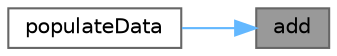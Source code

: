 digraph "add"
{
 // INTERACTIVE_SVG=YES
 // LATEX_PDF_SIZE
  bgcolor="transparent";
  edge [fontname=Helvetica,fontsize=10,labelfontname=Helvetica,labelfontsize=10];
  node [fontname=Helvetica,fontsize=10,shape=box,height=0.2,width=0.4];
  rankdir="RL";
  Node1 [label="add",height=0.2,width=0.4,color="gray40", fillcolor="grey60", style="filled", fontcolor="black",tooltip="Add node to price curve data with check for duplicate expiry dates."];
  Node1 -> Node2 [dir="back",color="steelblue1",style="solid"];
  Node2 [label="populateData",height=0.2,width=0.4,color="grey40", fillcolor="white", style="filled",URL="$classore_1_1data_1_1_commodity_curve.html#aeeabdd32666fe17eb1e3c26a9d82a77c",tooltip="Populate data with dates and prices from the loader."];
}
